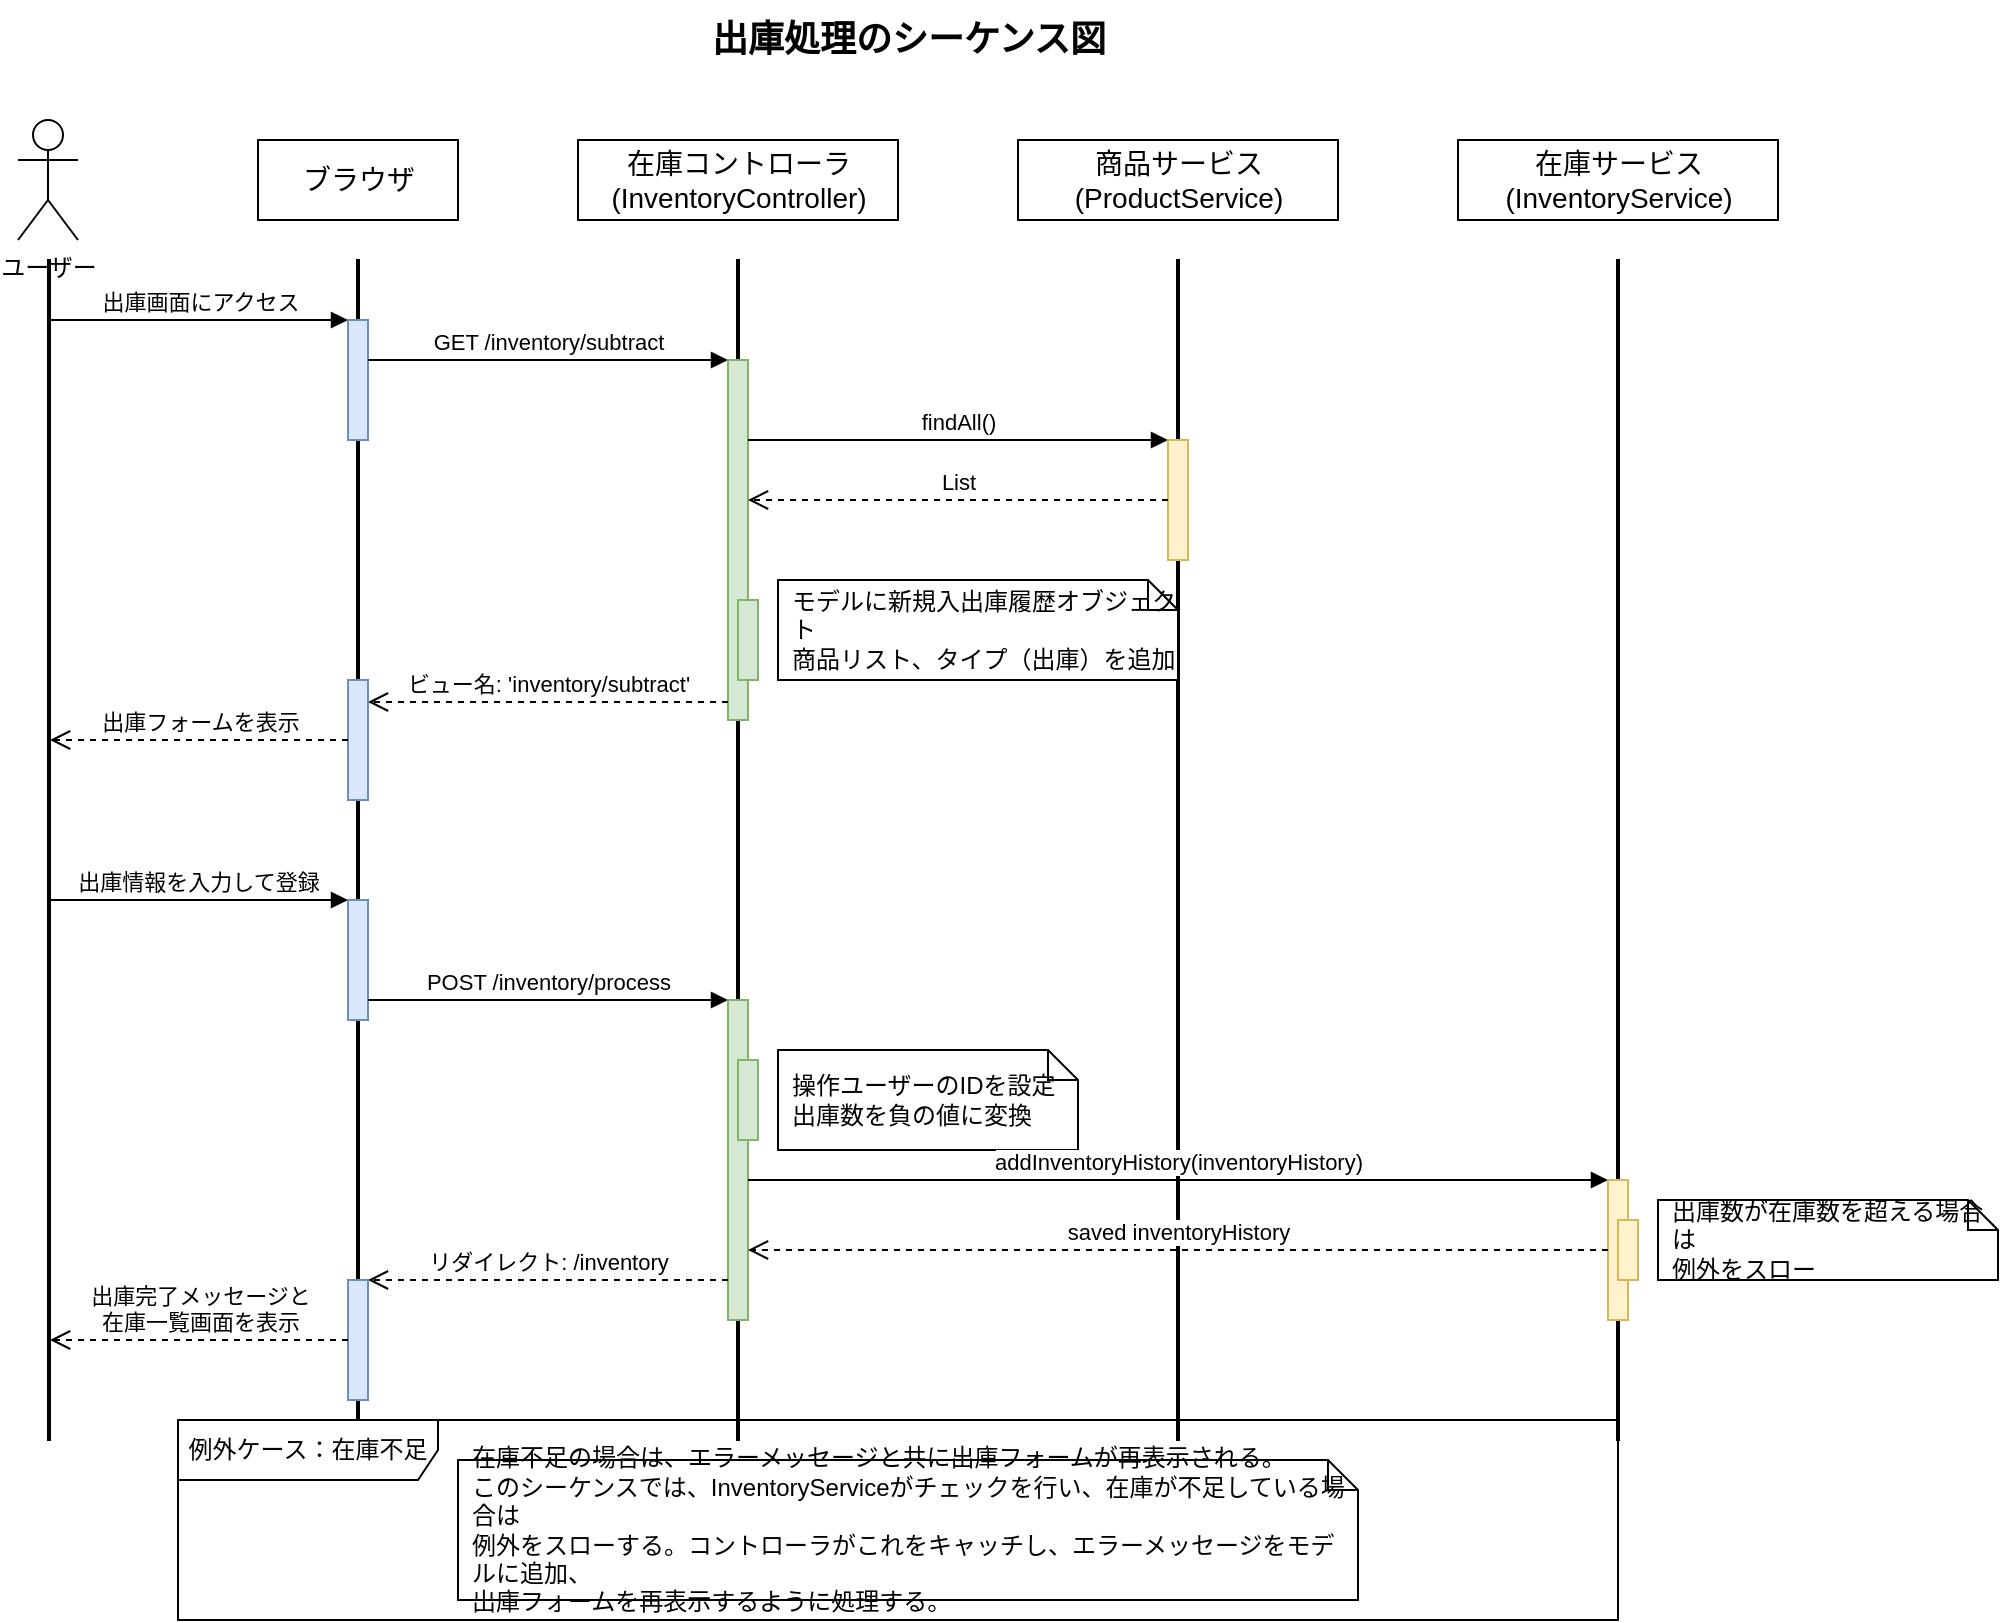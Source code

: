 <mxfile version="14.7.0" type="device">
  <diagram id="inventory-out-sequence" name="出庫処理のシーケンス図">
    <mxGraphModel dx="1422" dy="762" grid="1" gridSize="10" guides="1" tooltips="1" connect="1" arrows="1" fold="1" page="1" pageScale="1" pageWidth="1169" pageHeight="827" math="0" shadow="0">
      <root>
        <mxCell id="0" />
        <mxCell id="1" parent="0" />
        <mxCell id="title" value="出庫処理のシーケンス図" style="text;html=1;align=center;verticalAlign=middle;resizable=0;points=[];autosize=1;strokeColor=none;fillColor=none;fontSize=18;fontStyle=1" vertex="1" parent="1">
          <mxGeometry x="430" y="20" width="230" height="40" as="geometry" />
        </mxCell>
        
        <!-- アクター：ユーザー -->
        <mxCell id="user" value="ユーザー" style="shape=umlActor;verticalLabelPosition=bottom;verticalAlign=top;html=1;" vertex="1" parent="1">
          <mxGeometry x="100" y="80" width="30" height="60" as="geometry" />
        </mxCell>
        
        <!-- オブジェクト：ブラウザ -->
        <mxCell id="browser" value="ブラウザ" style="html=1;fontSize=14;" vertex="1" parent="1">
          <mxGeometry x="220" y="90" width="100" height="40" as="geometry" />
        </mxCell>
        
        <!-- オブジェクト：InventoryController -->
        <mxCell id="controller" value="在庫コントローラ&#xa;(InventoryController)" style="html=1;fontSize=14;" vertex="1" parent="1">
          <mxGeometry x="380" y="90" width="160" height="40" as="geometry" />
        </mxCell>
        
        <!-- オブジェクト：ProductService -->
        <mxCell id="productService" value="商品サービス&#xa;(ProductService)" style="html=1;fontSize=14;" vertex="1" parent="1">
          <mxGeometry x="600" y="90" width="160" height="40" as="geometry" />
        </mxCell>
        
        <!-- オブジェクト：InventoryService -->
        <mxCell id="inventoryService" value="在庫サービス&#xa;(InventoryService)" style="html=1;fontSize=14;" vertex="1" parent="1">
          <mxGeometry x="820" y="90" width="160" height="40" as="geometry" />
        </mxCell>
        
        <!-- ライフライン -->
        <mxCell id="userLine" value="" style="html=1;points=[];perimeter=orthogonalPerimeter;" vertex="1" parent="1">
          <mxGeometry x="115" y="150" width="1" height="590" as="geometry" />
        </mxCell>
        
        <mxCell id="browserLine" value="" style="html=1;points=[];perimeter=orthogonalPerimeter;" vertex="1" parent="1">
          <mxGeometry x="269.5" y="150" width="1" height="590" as="geometry" />
        </mxCell>
        
        <mxCell id="controllerLine" value="" style="html=1;points=[];perimeter=orthogonalPerimeter;" vertex="1" parent="1">
          <mxGeometry x="459.5" y="150" width="1" height="590" as="geometry" />
        </mxCell>
        
        <mxCell id="productServiceLine" value="" style="html=1;points=[];perimeter=orthogonalPerimeter;" vertex="1" parent="1">
          <mxGeometry x="679.5" y="150" width="1" height="590" as="geometry" />
        </mxCell>
        
        <mxCell id="inventoryServiceLine" value="" style="html=1;points=[];perimeter=orthogonalPerimeter;" vertex="1" parent="1">
          <mxGeometry x="899.5" y="150" width="1" height="590" as="geometry" />
        </mxCell>
        
        <!-- シーケンス：出庫フォーム表示 -->
        <!-- ユーザー -> ブラウザ -->
        <mxCell id="userToBrowser1" value="出庫画面にアクセス" style="html=1;verticalAlign=bottom;endArrow=block;entryX=0;entryY=0;" edge="1" parent="1" source="userLine" target="browserActivation1">
          <mxGeometry relative="1" as="geometry">
            <mxPoint x="180" y="180" as="sourcePoint" />
          </mxGeometry>
        </mxCell>
        
        <!-- ブラウザのアクティベーション -->
        <mxCell id="browserActivation1" value="" style="html=1;points=[];perimeter=orthogonalPerimeter;fillColor=#dae8fc;strokeColor=#6c8ebf;" vertex="1" parent="1">
          <mxGeometry x="265" y="180" width="10" height="60" as="geometry" />
        </mxCell>
        
        <!-- ブラウザ -> コントローラ -->
        <mxCell id="browserToController1" value="GET /inventory/subtract" style="html=1;verticalAlign=bottom;endArrow=block;entryX=0;entryY=0;" edge="1" parent="1" source="browserActivation1" target="controllerActivation1">
          <mxGeometry relative="1" as="geometry">
            <mxPoint x="350" y="200" as="sourcePoint" />
          </mxGeometry>
        </mxCell>
        
        <!-- コントローラのアクティベーション -->
        <mxCell id="controllerActivation1" value="" style="html=1;points=[];perimeter=orthogonalPerimeter;fillColor=#d5e8d4;strokeColor=#82b366;" vertex="1" parent="1">
          <mxGeometry x="455" y="200" width="10" height="180" as="geometry" />
        </mxCell>
        
        <!-- コントローラ -> ProductService：商品一覧取得 -->
        <mxCell id="controllerToProductService1" value="findAll()" style="html=1;verticalAlign=bottom;endArrow=block;entryX=0;entryY=0;" edge="1" parent="1" source="controllerActivation1" target="productServiceActivation1">
          <mxGeometry relative="1" as="geometry">
            <mxPoint x="530" y="240" as="sourcePoint" />
          </mxGeometry>
        </mxCell>
        
        <!-- ProductServiceのアクティベーション -->
        <mxCell id="productServiceActivation1" value="" style="html=1;points=[];perimeter=orthogonalPerimeter;fillColor=#fff2cc;strokeColor=#d6b656;" vertex="1" parent="1">
          <mxGeometry x="675" y="240" width="10" height="60" as="geometry" />
        </mxCell>
        
        <!-- ProductService -> コントローラ：商品リスト返却 -->
        <mxCell id="productServiceToController1" value="List&lt;Product&gt;" style="html=1;verticalAlign=bottom;endArrow=open;dashed=1;endSize=8;" edge="1" parent="1" source="productServiceActivation1" target="controllerActivation1">
          <mxGeometry relative="1" as="geometry">
            <mxPoint x="530" y="300" as="targetPoint" />
          </mxGeometry>
        </mxCell>
        
        <!-- 内部処理：モデル準備 -->
        <mxCell id="controllerInternalProcess1" value="" style="html=1;points=[];perimeter=orthogonalPerimeter;fillColor=#d5e8d4;strokeColor=#82b366;" vertex="1" parent="1">
          <mxGeometry x="460" y="320" width="10" height="40" as="geometry" />
        </mxCell>
        
        <mxCell id="controllerInternalNote1" value="モデルに新規入出庫履歴オブジェクト&#xa;商品リスト、タイプ（出庫）を追加" style="shape=note;size=15;align=left;spacingLeft=5;html=1;whiteSpace=wrap;" vertex="1" parent="1">
          <mxGeometry x="480" y="310" width="200" height="50" as="geometry" />
        </mxCell>
        
        <!-- コントローラ -> ブラウザ：ビュー名返却 -->
        <mxCell id="controllerToBrowser1" value="ビュー名: 'inventory/subtract'" style="html=1;verticalAlign=bottom;endArrow=open;dashed=1;endSize=8;exitX=0;exitY=0.95;" edge="1" parent="1" source="controllerActivation1" target="browserActivation2">
          <mxGeometry relative="1" as="geometry">
            <mxPoint x="350" y="371" as="targetPoint" />
          </mxGeometry>
        </mxCell>
        
        <!-- ブラウザのアクティベーション (2) -->
        <mxCell id="browserActivation2" value="" style="html=1;points=[];perimeter=orthogonalPerimeter;fillColor=#dae8fc;strokeColor=#6c8ebf;" vertex="1" parent="1">
          <mxGeometry x="265" y="360" width="10" height="60" as="geometry" />
        </mxCell>
        
        <!-- ブラウザ -> ユーザー：フォーム表示 -->
        <mxCell id="browserToUser1" value="出庫フォームを表示" style="html=1;verticalAlign=bottom;endArrow=open;dashed=1;endSize=8;" edge="1" parent="1" source="browserActivation2" target="userLine">
          <mxGeometry relative="1" as="geometry">
            <mxPoint x="180" y="420" as="targetPoint" />
          </mxGeometry>
        </mxCell>
        
        <!-- シーケンス：出庫処理 -->
        <!-- ユーザー -> ブラウザ：フォーム送信 -->
        <mxCell id="userToBrowser2" value="出庫情報を入力して登録" style="html=1;verticalAlign=bottom;endArrow=block;entryX=0;entryY=0;" edge="1" parent="1" target="browserActivation3">
          <mxGeometry relative="1" as="geometry">
            <mxPoint x="115" y="470" as="sourcePoint" />
          </mxGeometry>
        </mxCell>
        
        <!-- ブラウザのアクティベーション (3) -->
        <mxCell id="browserActivation3" value="" style="html=1;points=[];perimeter=orthogonalPerimeter;fillColor=#dae8fc;strokeColor=#6c8ebf;" vertex="1" parent="1">
          <mxGeometry x="265" y="470" width="10" height="60" as="geometry" />
        </mxCell>
        
        <!-- ブラウザ -> コントローラ：出庫処理リクエスト -->
        <mxCell id="browserToController2" value="POST /inventory/process" style="html=1;verticalAlign=bottom;endArrow=block;entryX=0;entryY=0;" edge="1" parent="1" source="browserActivation3" target="controllerActivation2">
          <mxGeometry relative="1" as="geometry">
            <mxPoint x="350" y="530" as="sourcePoint" />
          </mxGeometry>
        </mxCell>
        
        <!-- コントローラのアクティベーション (2) -->
        <mxCell id="controllerActivation2" value="" style="html=1;points=[];perimeter=orthogonalPerimeter;fillColor=#d5e8d4;strokeColor=#82b366;" vertex="1" parent="1">
          <mxGeometry x="455" y="520" width="10" height="160" as="geometry" />
        </mxCell>
        
        <!-- 内部処理：ユーザーID設定と出庫数マイナス変換 -->
        <mxCell id="controllerInternalProcess2" value="" style="html=1;points=[];perimeter=orthogonalPerimeter;fillColor=#d5e8d4;strokeColor=#82b366;" vertex="1" parent="1">
          <mxGeometry x="460" y="550" width="10" height="40" as="geometry" />
        </mxCell>
        
        <mxCell id="controllerInternalNote2" value="操作ユーザーのIDを設定&#xa;出庫数を負の値に変換" style="shape=note;size=15;align=left;spacingLeft=5;html=1;whiteSpace=wrap;" vertex="1" parent="1">
          <mxGeometry x="480" y="545" width="150" height="50" as="geometry" />
        </mxCell>
        
        <!-- コントローラ -> InventoryService：出庫履歴登録 -->
        <mxCell id="controllerToInventoryService1" value="addInventoryHistory(inventoryHistory)" style="html=1;verticalAlign=bottom;endArrow=block;entryX=0;entryY=0;" edge="1" parent="1" source="controllerActivation2" target="inventoryServiceActivation1">
          <mxGeometry relative="1" as="geometry">
            <mxPoint x="600" y="610" as="sourcePoint" />
          </mxGeometry>
        </mxCell>
        
        <!-- InventoryServiceのアクティベーション -->
        <mxCell id="inventoryServiceActivation1" value="" style="html=1;points=[];perimeter=orthogonalPerimeter;fillColor=#fff2cc;strokeColor=#d6b656;" vertex="1" parent="1">
          <mxGeometry x="895" y="610" width="10" height="70" as="geometry" />
        </mxCell>
        
        <!-- InventoryService内の在庫チェック処理 -->
        <mxCell id="inventoryServiceInternalProcess1" value="" style="html=1;points=[];perimeter=orthogonalPerimeter;fillColor=#fff2cc;strokeColor=#d6b656;" vertex="1" parent="1">
          <mxGeometry x="900" y="630" width="10" height="30" as="geometry" />
        </mxCell>
        
        <mxCell id="inventoryServiceInternalNote1" value="出庫数が在庫数を超える場合は&#xa;例外をスロー" style="shape=note;size=15;align=left;spacingLeft=5;html=1;whiteSpace=wrap;" vertex="1" parent="1">
          <mxGeometry x="920" y="620" width="170" height="40" as="geometry" />
        </mxCell>
        
        <!-- InventoryService -> コントローラ：登録結果返却 -->
        <mxCell id="inventoryServiceToController1" value="saved inventoryHistory" style="html=1;verticalAlign=bottom;endArrow=open;dashed=1;endSize=8;" edge="1" parent="1" source="inventoryServiceActivation1" target="controllerActivation2">
          <mxGeometry relative="1" as="geometry">
            <mxPoint x="600" y="680" as="targetPoint" />
          </mxGeometry>
        </mxCell>
        
        <!-- コントローラ -> ブラウザ：リダイレクト -->
        <mxCell id="controllerToBrowser2" value="リダイレクト: /inventory" style="html=1;verticalAlign=bottom;endArrow=open;dashed=1;endSize=8;" edge="1" parent="1" source="controllerActivation2" target="browserActivation4">
          <mxGeometry relative="1" as="geometry">
            <mxPoint x="350" y="680" as="targetPoint" />
          </mxGeometry>
        </mxCell>
        
        <!-- ブラウザのアクティベーション (4) -->
        <mxCell id="browserActivation4" value="" style="html=1;points=[];perimeter=orthogonalPerimeter;fillColor=#dae8fc;strokeColor=#6c8ebf;" vertex="1" parent="1">
          <mxGeometry x="265" y="660" width="10" height="60" as="geometry" />
        </mxCell>
        
        <!-- ブラウザ -> ユーザー：在庫一覧画面表示 -->
        <mxCell id="browserToUser2" value="出庫完了メッセージと&#xa;在庫一覧画面を表示" style="html=1;verticalAlign=bottom;endArrow=open;dashed=1;endSize=8;" edge="1" parent="1" source="browserActivation4" target="userLine">
          <mxGeometry relative="1" as="geometry">
            <mxPoint x="180" y="720" as="targetPoint" />
          </mxGeometry>
        </mxCell>
        
        <!-- エラーケースの追加 -->
        <mxCell id="errorFrame" value="例外ケース：在庫不足" style="shape=umlFrame;whiteSpace=wrap;html=1;width=130;height=30;" vertex="1" parent="1">
          <mxGeometry x="180" y="730" width="720" height="100" as="geometry" />
        </mxCell>
        
        <mxCell id="errorNote" value="在庫不足の場合は、エラーメッセージと共に出庫フォームが再表示される。&#xa;このシーケンスでは、InventoryServiceがチェックを行い、在庫が不足している場合は&#xa;例外をスローする。コントローラがこれをキャッチし、エラーメッセージをモデルに追加、&#xa;出庫フォームを再表示するように処理する。" style="shape=note;size=15;align=left;spacingLeft=5;html=1;whiteSpace=wrap;" vertex="1" parent="1">
          <mxGeometry x="320" y="750" width="450" height="70" as="geometry" />
        </mxCell>
        
      </root>
    </mxGraphModel>
  </diagram>
</mxfile>